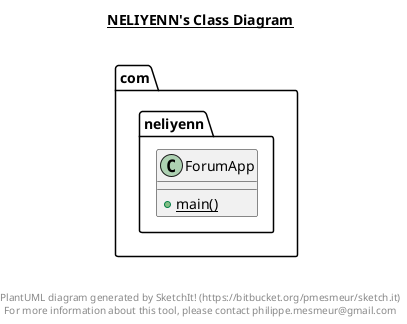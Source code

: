 @startuml

title __NELIYENN's Class Diagram__\n

  namespace com.neliyenn {
    class com.neliyenn.ForumApp {
        {static} + main()
    }
  }
  



right footer


PlantUML diagram generated by SketchIt! (https://bitbucket.org/pmesmeur/sketch.it)
For more information about this tool, please contact philippe.mesmeur@gmail.com
endfooter

@enduml
